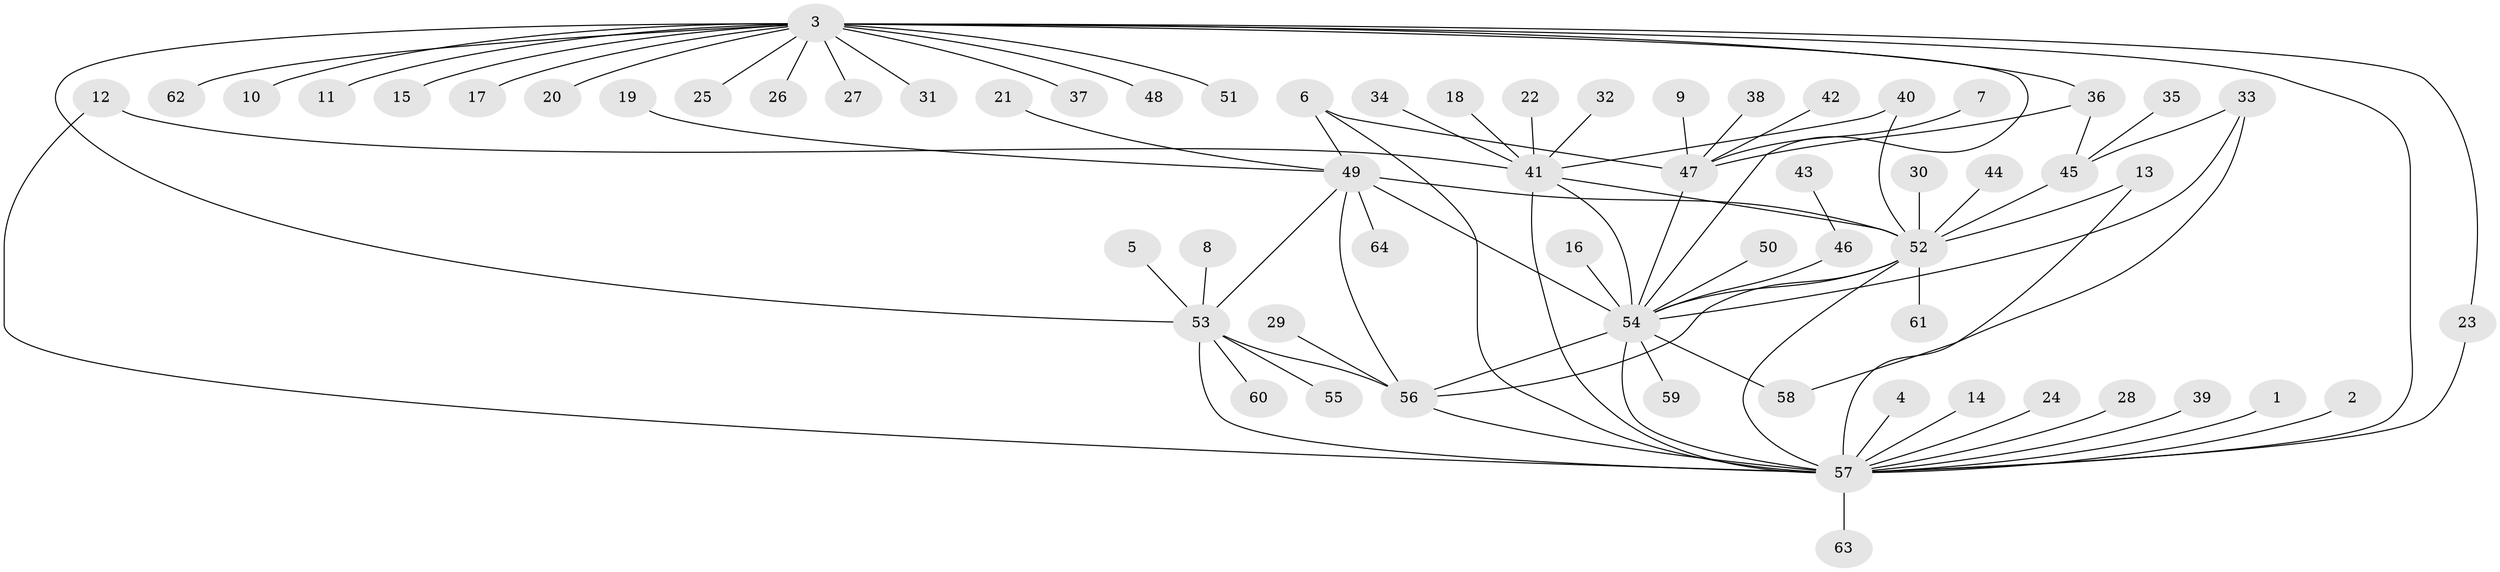 // original degree distribution, {3: 0.10236220472440945, 21: 0.007874015748031496, 20: 0.007874015748031496, 5: 0.03937007874015748, 17: 0.007874015748031496, 1: 0.5826771653543307, 2: 0.15748031496062992, 6: 0.023622047244094488, 9: 0.015748031496062992, 8: 0.007874015748031496, 4: 0.03937007874015748, 12: 0.007874015748031496}
// Generated by graph-tools (version 1.1) at 2025/26/03/09/25 03:26:07]
// undirected, 64 vertices, 84 edges
graph export_dot {
graph [start="1"]
  node [color=gray90,style=filled];
  1;
  2;
  3;
  4;
  5;
  6;
  7;
  8;
  9;
  10;
  11;
  12;
  13;
  14;
  15;
  16;
  17;
  18;
  19;
  20;
  21;
  22;
  23;
  24;
  25;
  26;
  27;
  28;
  29;
  30;
  31;
  32;
  33;
  34;
  35;
  36;
  37;
  38;
  39;
  40;
  41;
  42;
  43;
  44;
  45;
  46;
  47;
  48;
  49;
  50;
  51;
  52;
  53;
  54;
  55;
  56;
  57;
  58;
  59;
  60;
  61;
  62;
  63;
  64;
  1 -- 57 [weight=1.0];
  2 -- 57 [weight=1.0];
  3 -- 10 [weight=1.0];
  3 -- 11 [weight=1.0];
  3 -- 15 [weight=1.0];
  3 -- 17 [weight=1.0];
  3 -- 20 [weight=1.0];
  3 -- 23 [weight=1.0];
  3 -- 25 [weight=1.0];
  3 -- 26 [weight=1.0];
  3 -- 27 [weight=1.0];
  3 -- 31 [weight=1.0];
  3 -- 36 [weight=1.0];
  3 -- 37 [weight=1.0];
  3 -- 48 [weight=1.0];
  3 -- 51 [weight=1.0];
  3 -- 53 [weight=2.0];
  3 -- 54 [weight=1.0];
  3 -- 57 [weight=2.0];
  3 -- 62 [weight=1.0];
  4 -- 57 [weight=1.0];
  5 -- 53 [weight=1.0];
  6 -- 47 [weight=1.0];
  6 -- 49 [weight=1.0];
  6 -- 57 [weight=1.0];
  7 -- 47 [weight=1.0];
  8 -- 53 [weight=1.0];
  9 -- 47 [weight=1.0];
  12 -- 41 [weight=1.0];
  12 -- 57 [weight=1.0];
  13 -- 52 [weight=1.0];
  13 -- 57 [weight=1.0];
  14 -- 57 [weight=1.0];
  16 -- 54 [weight=1.0];
  18 -- 41 [weight=1.0];
  19 -- 49 [weight=1.0];
  21 -- 49 [weight=1.0];
  22 -- 41 [weight=1.0];
  23 -- 57 [weight=1.0];
  24 -- 57 [weight=1.0];
  28 -- 57 [weight=1.0];
  29 -- 56 [weight=1.0];
  30 -- 52 [weight=1.0];
  32 -- 41 [weight=1.0];
  33 -- 45 [weight=1.0];
  33 -- 54 [weight=1.0];
  33 -- 58 [weight=1.0];
  34 -- 41 [weight=1.0];
  35 -- 45 [weight=1.0];
  36 -- 45 [weight=1.0];
  36 -- 47 [weight=1.0];
  38 -- 47 [weight=1.0];
  39 -- 57 [weight=1.0];
  40 -- 41 [weight=1.0];
  40 -- 52 [weight=1.0];
  41 -- 52 [weight=1.0];
  41 -- 54 [weight=1.0];
  41 -- 57 [weight=2.0];
  42 -- 47 [weight=1.0];
  43 -- 46 [weight=1.0];
  44 -- 52 [weight=1.0];
  45 -- 52 [weight=1.0];
  46 -- 54 [weight=1.0];
  47 -- 54 [weight=1.0];
  49 -- 52 [weight=2.0];
  49 -- 53 [weight=1.0];
  49 -- 54 [weight=2.0];
  49 -- 56 [weight=1.0];
  49 -- 64 [weight=1.0];
  50 -- 54 [weight=1.0];
  52 -- 54 [weight=2.0];
  52 -- 56 [weight=1.0];
  52 -- 57 [weight=2.0];
  52 -- 61 [weight=1.0];
  53 -- 55 [weight=1.0];
  53 -- 56 [weight=2.0];
  53 -- 57 [weight=2.0];
  53 -- 60 [weight=1.0];
  54 -- 56 [weight=1.0];
  54 -- 57 [weight=1.0];
  54 -- 58 [weight=1.0];
  54 -- 59 [weight=1.0];
  56 -- 57 [weight=1.0];
  57 -- 63 [weight=1.0];
}
